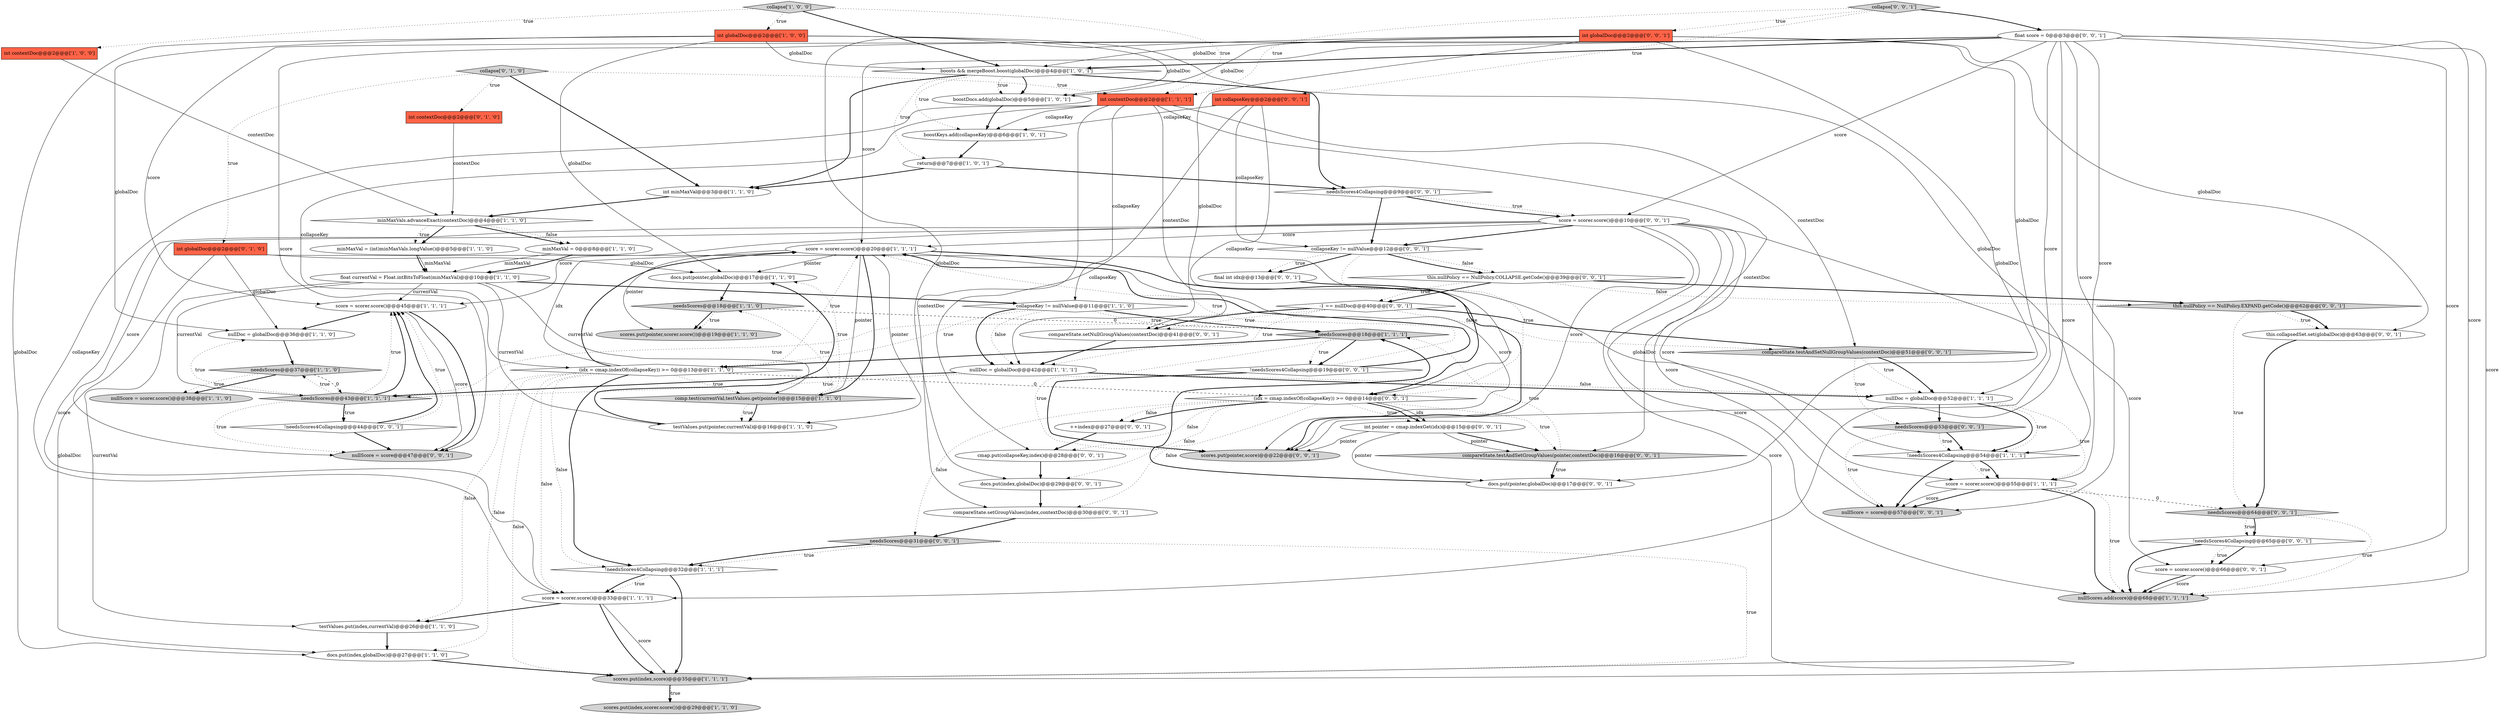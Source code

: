 digraph {
7 [style = filled, label = "score = scorer.score()@@@20@@@['1', '1', '1']", fillcolor = white, shape = ellipse image = "AAA0AAABBB1BBB"];
24 [style = filled, label = "(idx = cmap.indexOf(collapseKey)) >= 0@@@13@@@['1', '1', '0']", fillcolor = white, shape = diamond image = "AAA0AAABBB1BBB"];
66 [style = filled, label = "int pointer = cmap.indexGet(idx)@@@15@@@['0', '0', '1']", fillcolor = white, shape = ellipse image = "AAA0AAABBB3BBB"];
11 [style = filled, label = "boostKeys.add(collapseKey)@@@6@@@['1', '0', '1']", fillcolor = white, shape = ellipse image = "AAA0AAABBB1BBB"];
32 [style = filled, label = "docs.put(pointer,globalDoc)@@@17@@@['1', '1', '0']", fillcolor = white, shape = ellipse image = "AAA0AAABBB1BBB"];
63 [style = filled, label = "docs.put(pointer,globalDoc)@@@17@@@['0', '0', '1']", fillcolor = white, shape = ellipse image = "AAA0AAABBB3BBB"];
1 [style = filled, label = "score = scorer.score()@@@45@@@['1', '1', '1']", fillcolor = white, shape = ellipse image = "AAA0AAABBB1BBB"];
72 [style = filled, label = "needsScores4Collapsing@@@9@@@['0', '0', '1']", fillcolor = white, shape = diamond image = "AAA0AAABBB3BBB"];
48 [style = filled, label = "compareState.testAndSetGroupValues(pointer,contextDoc)@@@16@@@['0', '0', '1']", fillcolor = lightgray, shape = diamond image = "AAA0AAABBB3BBB"];
30 [style = filled, label = "float currentVal = Float.intBitsToFloat(minMaxVal)@@@10@@@['1', '1', '0']", fillcolor = white, shape = ellipse image = "AAA0AAABBB1BBB"];
9 [style = filled, label = "scores.put(pointer,scorer.score())@@@19@@@['1', '1', '0']", fillcolor = lightgray, shape = ellipse image = "AAA0AAABBB1BBB"];
46 [style = filled, label = "scores.put(pointer,score)@@@22@@@['0', '0', '1']", fillcolor = lightgray, shape = ellipse image = "AAA0AAABBB3BBB"];
20 [style = filled, label = "nullScore = scorer.score()@@@38@@@['1', '1', '0']", fillcolor = lightgray, shape = ellipse image = "AAA0AAABBB1BBB"];
25 [style = filled, label = "scores.put(index,score)@@@35@@@['1', '1', '1']", fillcolor = lightgray, shape = ellipse image = "AAA0AAABBB1BBB"];
33 [style = filled, label = "needsScores@@@37@@@['1', '1', '0']", fillcolor = lightgray, shape = diamond image = "AAA0AAABBB1BBB"];
37 [style = filled, label = "testValues.put(index,currentVal)@@@26@@@['1', '1', '0']", fillcolor = white, shape = ellipse image = "AAA0AAABBB1BBB"];
41 [style = filled, label = "int globalDoc@@@2@@@['0', '0', '1']", fillcolor = tomato, shape = box image = "AAA0AAABBB3BBB"];
43 [style = filled, label = "this.nullPolicy == NullPolicy.EXPAND.getCode()@@@62@@@['0', '0', '1']", fillcolor = lightgray, shape = diamond image = "AAA0AAABBB3BBB"];
29 [style = filled, label = "nullScores.add(score)@@@68@@@['1', '1', '1']", fillcolor = lightgray, shape = ellipse image = "AAA0AAABBB1BBB"];
54 [style = filled, label = "nullScore = score@@@57@@@['0', '0', '1']", fillcolor = lightgray, shape = ellipse image = "AAA0AAABBB3BBB"];
6 [style = filled, label = "docs.put(index,globalDoc)@@@27@@@['1', '1', '0']", fillcolor = white, shape = ellipse image = "AAA0AAABBB1BBB"];
3 [style = filled, label = "return@@@7@@@['1', '0', '1']", fillcolor = white, shape = ellipse image = "AAA0AAABBB1BBB"];
15 [style = filled, label = "needsScores@@@18@@@['1', '1', '1']", fillcolor = lightgray, shape = diamond image = "AAA0AAABBB1BBB"];
38 [style = filled, label = "collapse['0', '1', '0']", fillcolor = lightgray, shape = diamond image = "AAA0AAABBB2BBB"];
26 [style = filled, label = "minMaxVal = (int)minMaxVals.longValue()@@@5@@@['1', '1', '0']", fillcolor = white, shape = ellipse image = "AAA0AAABBB1BBB"];
28 [style = filled, label = "boostDocs.add(globalDoc)@@@5@@@['1', '0', '1']", fillcolor = white, shape = ellipse image = "AAA0AAABBB1BBB"];
19 [style = filled, label = "testValues.put(pointer,currentVal)@@@16@@@['1', '1', '0']", fillcolor = white, shape = ellipse image = "AAA0AAABBB1BBB"];
0 [style = filled, label = "boosts && mergeBoost.boost(globalDoc)@@@4@@@['1', '0', '1']", fillcolor = white, shape = diamond image = "AAA0AAABBB1BBB"];
47 [style = filled, label = "nullScore = score@@@47@@@['0', '0', '1']", fillcolor = lightgray, shape = ellipse image = "AAA0AAABBB3BBB"];
34 [style = filled, label = "score = scorer.score()@@@55@@@['1', '1', '1']", fillcolor = white, shape = ellipse image = "AAA0AAABBB1BBB"];
56 [style = filled, label = "this.collapsedSet.set(globalDoc)@@@63@@@['0', '0', '1']", fillcolor = white, shape = ellipse image = "AAA0AAABBB3BBB"];
64 [style = filled, label = "needsScores@@@31@@@['0', '0', '1']", fillcolor = lightgray, shape = diamond image = "AAA0AAABBB3BBB"];
14 [style = filled, label = "needsScores@@@18@@@['1', '1', '0']", fillcolor = lightgray, shape = diamond image = "AAA0AAABBB1BBB"];
40 [style = filled, label = "int contextDoc@@@2@@@['0', '1', '0']", fillcolor = tomato, shape = box image = "AAA0AAABBB2BBB"];
5 [style = filled, label = "int contextDoc@@@2@@@['1', '0', '0']", fillcolor = tomato, shape = box image = "AAA0AAABBB1BBB"];
2 [style = filled, label = "minMaxVal = 0@@@8@@@['1', '1', '0']", fillcolor = white, shape = ellipse image = "AAA0AAABBB1BBB"];
18 [style = filled, label = "nullDoc = globalDoc@@@52@@@['1', '1', '1']", fillcolor = white, shape = ellipse image = "AAA0AAABBB1BBB"];
31 [style = filled, label = "minMaxVals.advanceExact(contextDoc)@@@4@@@['1', '1', '0']", fillcolor = white, shape = diamond image = "AAA0AAABBB1BBB"];
68 [style = filled, label = "-1 == nullDoc@@@40@@@['0', '0', '1']", fillcolor = white, shape = diamond image = "AAA0AAABBB3BBB"];
51 [style = filled, label = "needsScores@@@53@@@['0', '0', '1']", fillcolor = lightgray, shape = diamond image = "AAA0AAABBB3BBB"];
61 [style = filled, label = "compareState.setNullGroupValues(contextDoc)@@@41@@@['0', '0', '1']", fillcolor = white, shape = ellipse image = "AAA0AAABBB3BBB"];
8 [style = filled, label = "collapseKey != nullValue@@@11@@@['1', '1', '0']", fillcolor = white, shape = diamond image = "AAA0AAABBB1BBB"];
69 [style = filled, label = "score = scorer.score()@@@66@@@['0', '0', '1']", fillcolor = white, shape = ellipse image = "AAA0AAABBB3BBB"];
12 [style = filled, label = "needsScores@@@43@@@['1', '1', '1']", fillcolor = lightgray, shape = diamond image = "AAA0AAABBB1BBB"];
4 [style = filled, label = "!needsScores4Collapsing@@@32@@@['1', '1', '1']", fillcolor = white, shape = diamond image = "AAA0AAABBB1BBB"];
67 [style = filled, label = "docs.put(index,globalDoc)@@@29@@@['0', '0', '1']", fillcolor = white, shape = ellipse image = "AAA0AAABBB3BBB"];
45 [style = filled, label = "compareState.setGroupValues(index,contextDoc)@@@30@@@['0', '0', '1']", fillcolor = white, shape = ellipse image = "AAA0AAABBB3BBB"];
60 [style = filled, label = "score = scorer.score()@@@10@@@['0', '0', '1']", fillcolor = white, shape = ellipse image = "AAA0AAABBB3BBB"];
70 [style = filled, label = "collapseKey != nullValue@@@12@@@['0', '0', '1']", fillcolor = white, shape = diamond image = "AAA0AAABBB3BBB"];
71 [style = filled, label = "(idx = cmap.indexOf(collapseKey)) >= 0@@@14@@@['0', '0', '1']", fillcolor = white, shape = diamond image = "AAA0AAABBB3BBB"];
57 [style = filled, label = "cmap.put(collapseKey,index)@@@28@@@['0', '0', '1']", fillcolor = white, shape = ellipse image = "AAA0AAABBB3BBB"];
23 [style = filled, label = "score = scorer.score()@@@33@@@['1', '1', '1']", fillcolor = white, shape = ellipse image = "AAA0AAABBB1BBB"];
27 [style = filled, label = "scores.put(index,scorer.score())@@@29@@@['1', '1', '0']", fillcolor = lightgray, shape = ellipse image = "AAA0AAABBB1BBB"];
62 [style = filled, label = "!needsScores4Collapsing@@@44@@@['0', '0', '1']", fillcolor = white, shape = diamond image = "AAA0AAABBB3BBB"];
52 [style = filled, label = "!needsScores4Collapsing@@@19@@@['0', '0', '1']", fillcolor = white, shape = diamond image = "AAA0AAABBB3BBB"];
42 [style = filled, label = "int collapseKey@@@2@@@['0', '0', '1']", fillcolor = tomato, shape = box image = "AAA0AAABBB3BBB"];
50 [style = filled, label = "this.nullPolicy == NullPolicy.COLLAPSE.getCode()@@@39@@@['0', '0', '1']", fillcolor = white, shape = diamond image = "AAA0AAABBB3BBB"];
13 [style = filled, label = "collapse['1', '0', '0']", fillcolor = lightgray, shape = diamond image = "AAA0AAABBB1BBB"];
22 [style = filled, label = "!needsScores4Collapsing@@@54@@@['1', '1', '1']", fillcolor = white, shape = diamond image = "AAA0AAABBB1BBB"];
17 [style = filled, label = "comp.test(currentVal,testValues.get(pointer))@@@15@@@['1', '1', '0']", fillcolor = lightgray, shape = diamond image = "AAA0AAABBB1BBB"];
21 [style = filled, label = "nullDoc = globalDoc@@@36@@@['1', '1', '0']", fillcolor = white, shape = ellipse image = "AAA0AAABBB1BBB"];
49 [style = filled, label = "compareState.testAndSetNullGroupValues(contextDoc)@@@51@@@['0', '0', '1']", fillcolor = lightgray, shape = diamond image = "AAA0AAABBB3BBB"];
39 [style = filled, label = "int globalDoc@@@2@@@['0', '1', '0']", fillcolor = tomato, shape = box image = "AAA0AAABBB2BBB"];
36 [style = filled, label = "int minMaxVal@@@3@@@['1', '1', '0']", fillcolor = white, shape = ellipse image = "AAA0AAABBB1BBB"];
10 [style = filled, label = "nullDoc = globalDoc@@@42@@@['1', '1', '1']", fillcolor = white, shape = ellipse image = "AAA0AAABBB1BBB"];
35 [style = filled, label = "int contextDoc@@@2@@@['1', '1', '1']", fillcolor = tomato, shape = box image = "AAA0AAABBB1BBB"];
53 [style = filled, label = "collapse['0', '0', '1']", fillcolor = lightgray, shape = diamond image = "AAA0AAABBB3BBB"];
55 [style = filled, label = "needsScores@@@64@@@['0', '0', '1']", fillcolor = lightgray, shape = diamond image = "AAA0AAABBB3BBB"];
44 [style = filled, label = "float score = 0@@@3@@@['0', '0', '1']", fillcolor = white, shape = ellipse image = "AAA0AAABBB3BBB"];
59 [style = filled, label = "!needsScores4Collapsing@@@65@@@['0', '0', '1']", fillcolor = white, shape = diamond image = "AAA0AAABBB3BBB"];
65 [style = filled, label = "final int idx@@@13@@@['0', '0', '1']", fillcolor = white, shape = ellipse image = "AAA0AAABBB3BBB"];
58 [style = filled, label = "++index@@@27@@@['0', '0', '1']", fillcolor = white, shape = ellipse image = "AAA0AAABBB3BBB"];
16 [style = filled, label = "int globalDoc@@@2@@@['1', '0', '0']", fillcolor = tomato, shape = box image = "AAA0AAABBB1BBB"];
16->21 [style = solid, label="globalDoc"];
8->10 [style = bold, label=""];
7->32 [style = solid, label="pointer"];
53->35 [style = dotted, label="true"];
63->15 [style = bold, label=""];
24->71 [style = dashed, label="0"];
30->37 [style = solid, label="currentVal"];
1->47 [style = solid, label="score"];
53->41 [style = dotted, label="true"];
4->25 [style = bold, label=""];
43->56 [style = dotted, label="true"];
35->48 [style = solid, label="contextDoc"];
70->65 [style = bold, label=""];
24->17 [style = dotted, label="true"];
44->69 [style = solid, label="score"];
38->39 [style = dotted, label="true"];
34->29 [style = dotted, label="true"];
17->14 [style = dotted, label="true"];
50->43 [style = dotted, label="false"];
44->0 [style = bold, label=""];
53->44 [style = bold, label=""];
13->5 [style = dotted, label="true"];
68->49 [style = bold, label=""];
60->46 [style = solid, label="score"];
8->10 [style = dotted, label="false"];
64->4 [style = dotted, label="true"];
35->23 [style = solid, label="collapseKey"];
30->19 [style = solid, label="currentVal"];
12->21 [style = dotted, label="true"];
61->10 [style = bold, label=""];
18->34 [style = dotted, label="true"];
13->35 [style = dotted, label="true"];
60->25 [style = solid, label="score"];
16->28 [style = solid, label="globalDoc"];
48->15 [style = dotted, label="true"];
3->36 [style = bold, label=""];
18->22 [style = bold, label=""];
71->58 [style = bold, label=""];
57->67 [style = bold, label=""];
15->52 [style = bold, label=""];
43->55 [style = dotted, label="true"];
10->12 [style = bold, label=""];
1->21 [style = bold, label=""];
44->34 [style = solid, label="score"];
50->68 [style = bold, label=""];
35->11 [style = solid, label="collapseKey"];
71->67 [style = dotted, label="false"];
14->9 [style = bold, label=""];
0->3 [style = dotted, label="true"];
30->8 [style = bold, label=""];
51->54 [style = dotted, label="true"];
45->64 [style = bold, label=""];
0->11 [style = dotted, label="true"];
60->7 [style = solid, label="score"];
66->46 [style = solid, label="pointer"];
44->60 [style = solid, label="score"];
16->0 [style = solid, label="globalDoc"];
5->31 [style = solid, label="contextDoc"];
7->9 [style = solid, label="pointer"];
41->10 [style = solid, label="globalDoc"];
7->17 [style = solid, label="pointer"];
44->47 [style = solid, label="score"];
41->67 [style = solid, label="globalDoc"];
39->21 [style = solid, label="globalDoc"];
12->33 [style = dotted, label="true"];
38->40 [style = dotted, label="true"];
23->25 [style = bold, label=""];
35->61 [style = solid, label="contextDoc"];
55->59 [style = dotted, label="true"];
50->43 [style = bold, label=""];
24->6 [style = dotted, label="false"];
41->63 [style = solid, label="globalDoc"];
72->60 [style = dotted, label="true"];
3->72 [style = bold, label=""];
44->25 [style = solid, label="score"];
7->46 [style = bold, label=""];
60->47 [style = solid, label="score"];
55->59 [style = bold, label=""];
30->1 [style = solid, label="currentVal"];
4->23 [style = dotted, label="true"];
44->1 [style = solid, label="score"];
36->31 [style = bold, label=""];
60->54 [style = solid, label="score"];
60->70 [style = bold, label=""];
7->19 [style = solid, label="pointer"];
34->54 [style = bold, label=""];
15->52 [style = dotted, label="true"];
31->2 [style = bold, label=""];
23->25 [style = solid, label="score"];
71->45 [style = dotted, label="false"];
71->66 [style = solid, label="idx"];
12->1 [style = bold, label=""];
14->15 [style = dashed, label="0"];
70->71 [style = dotted, label="true"];
68->12 [style = dotted, label="true"];
0->36 [style = bold, label=""];
66->48 [style = bold, label=""];
49->51 [style = dotted, label="true"];
25->27 [style = bold, label=""];
44->46 [style = solid, label="score"];
12->47 [style = dotted, label="true"];
23->37 [style = bold, label=""];
69->29 [style = solid, label="score"];
70->50 [style = dotted, label="false"];
44->29 [style = solid, label="score"];
12->62 [style = dotted, label="true"];
49->18 [style = bold, label=""];
60->1 [style = solid, label="score"];
18->51 [style = bold, label=""];
68->10 [style = dotted, label="true"];
24->4 [style = dotted, label="false"];
52->7 [style = bold, label=""];
22->54 [style = bold, label=""];
60->23 [style = solid, label="score"];
24->7 [style = bold, label=""];
40->31 [style = solid, label="contextDoc"];
39->6 [style = solid, label="globalDoc"];
24->7 [style = dotted, label="true"];
67->45 [style = bold, label=""];
4->23 [style = bold, label=""];
13->0 [style = bold, label=""];
71->66 [style = dotted, label="true"];
70->50 [style = bold, label=""];
10->18 [style = bold, label=""];
60->69 [style = solid, label="score"];
13->16 [style = dotted, label="true"];
42->11 [style = solid, label="collapseKey"];
24->25 [style = dotted, label="false"];
34->29 [style = bold, label=""];
62->1 [style = bold, label=""];
41->18 [style = solid, label="globalDoc"];
64->25 [style = dotted, label="true"];
8->15 [style = bold, label=""];
7->17 [style = bold, label=""];
35->8 [style = solid, label="collapseKey"];
52->46 [style = bold, label=""];
44->23 [style = solid, label="score"];
12->62 [style = bold, label=""];
71->64 [style = dotted, label="false"];
8->15 [style = dotted, label="true"];
58->57 [style = bold, label=""];
32->14 [style = bold, label=""];
35->24 [style = solid, label="collapseKey"];
30->17 [style = solid, label="currentVal"];
65->71 [style = bold, label=""];
8->24 [style = dotted, label="true"];
52->7 [style = dotted, label="true"];
53->42 [style = dotted, label="true"];
2->30 [style = solid, label="minMaxVal"];
7->46 [style = solid, label="score"];
31->26 [style = bold, label=""];
71->57 [style = dotted, label="false"];
55->29 [style = dotted, label="true"];
19->32 [style = bold, label=""];
39->32 [style = solid, label="globalDoc"];
66->63 [style = solid, label="pointer"];
11->3 [style = bold, label=""];
34->55 [style = dashed, label="0"];
66->48 [style = solid, label="pointer"];
17->19 [style = dotted, label="true"];
60->29 [style = solid, label="score"];
56->55 [style = bold, label=""];
39->22 [style = solid, label="globalDoc"];
62->47 [style = bold, label=""];
31->2 [style = dotted, label="false"];
59->69 [style = bold, label=""];
24->23 [style = dotted, label="false"];
64->4 [style = bold, label=""];
0->72 [style = bold, label=""];
42->71 [style = solid, label="collapseKey"];
71->66 [style = bold, label=""];
16->32 [style = solid, label="globalDoc"];
16->22 [style = solid, label="globalDoc"];
10->18 [style = dotted, label="false"];
70->65 [style = dotted, label="true"];
18->22 [style = dotted, label="true"];
62->1 [style = dotted, label="true"];
22->34 [style = dotted, label="true"];
50->68 [style = dotted, label="true"];
0->28 [style = dotted, label="true"];
44->7 [style = solid, label="score"];
10->12 [style = dotted, label="true"];
41->56 [style = solid, label="globalDoc"];
68->61 [style = dotted, label="true"];
33->20 [style = bold, label=""];
42->57 [style = solid, label="collapseKey"];
16->6 [style = solid, label="globalDoc"];
72->70 [style = bold, label=""];
21->33 [style = bold, label=""];
28->11 [style = bold, label=""];
42->70 [style = solid, label="collapseKey"];
71->58 [style = dotted, label="false"];
12->1 [style = dotted, label="true"];
41->0 [style = solid, label="globalDoc"];
38->36 [style = bold, label=""];
33->12 [style = dashed, label="0"];
59->69 [style = dotted, label="true"];
35->49 [style = solid, label="contextDoc"];
60->34 [style = solid, label="score"];
37->6 [style = bold, label=""];
15->46 [style = dotted, label="true"];
17->32 [style = dotted, label="true"];
44->54 [style = solid, label="score"];
24->7 [style = solid, label="idx"];
72->60 [style = bold, label=""];
17->19 [style = bold, label=""];
33->20 [style = dotted, label="true"];
26->30 [style = bold, label=""];
24->4 [style = bold, label=""];
1->47 [style = bold, label=""];
59->29 [style = bold, label=""];
31->26 [style = dotted, label="true"];
38->35 [style = dotted, label="true"];
51->22 [style = bold, label=""];
15->24 [style = bold, label=""];
71->48 [style = dotted, label="true"];
22->34 [style = bold, label=""];
49->18 [style = dotted, label="true"];
48->63 [style = bold, label=""];
68->49 [style = dotted, label="false"];
51->22 [style = dotted, label="true"];
26->30 [style = solid, label="minMaxVal"];
68->61 [style = bold, label=""];
35->45 [style = solid, label="contextDoc"];
14->9 [style = dotted, label="true"];
48->63 [style = dotted, label="true"];
2->30 [style = bold, label=""];
25->27 [style = dotted, label="true"];
34->54 [style = solid, label="score"];
69->29 [style = bold, label=""];
43->56 [style = bold, label=""];
0->28 [style = bold, label=""];
30->12 [style = solid, label="currentVal"];
6->25 [style = bold, label=""];
24->37 [style = dotted, label="false"];
41->28 [style = solid, label="globalDoc"];
}
